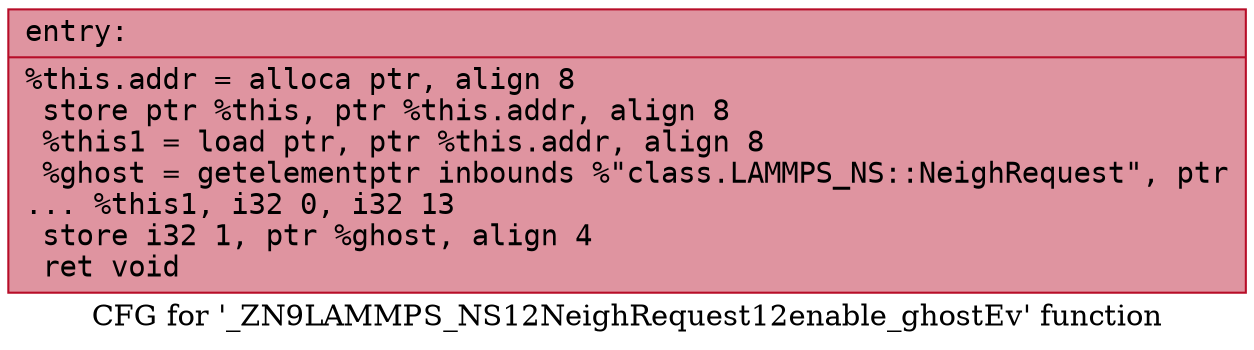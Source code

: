 digraph "CFG for '_ZN9LAMMPS_NS12NeighRequest12enable_ghostEv' function" {
	label="CFG for '_ZN9LAMMPS_NS12NeighRequest12enable_ghostEv' function";

	Node0x561f337f4aa0 [shape=record,color="#b70d28ff", style=filled, fillcolor="#b70d2870" fontname="Courier",label="{entry:\l|  %this.addr = alloca ptr, align 8\l  store ptr %this, ptr %this.addr, align 8\l  %this1 = load ptr, ptr %this.addr, align 8\l  %ghost = getelementptr inbounds %\"class.LAMMPS_NS::NeighRequest\", ptr\l... %this1, i32 0, i32 13\l  store i32 1, ptr %ghost, align 4\l  ret void\l}"];
}
